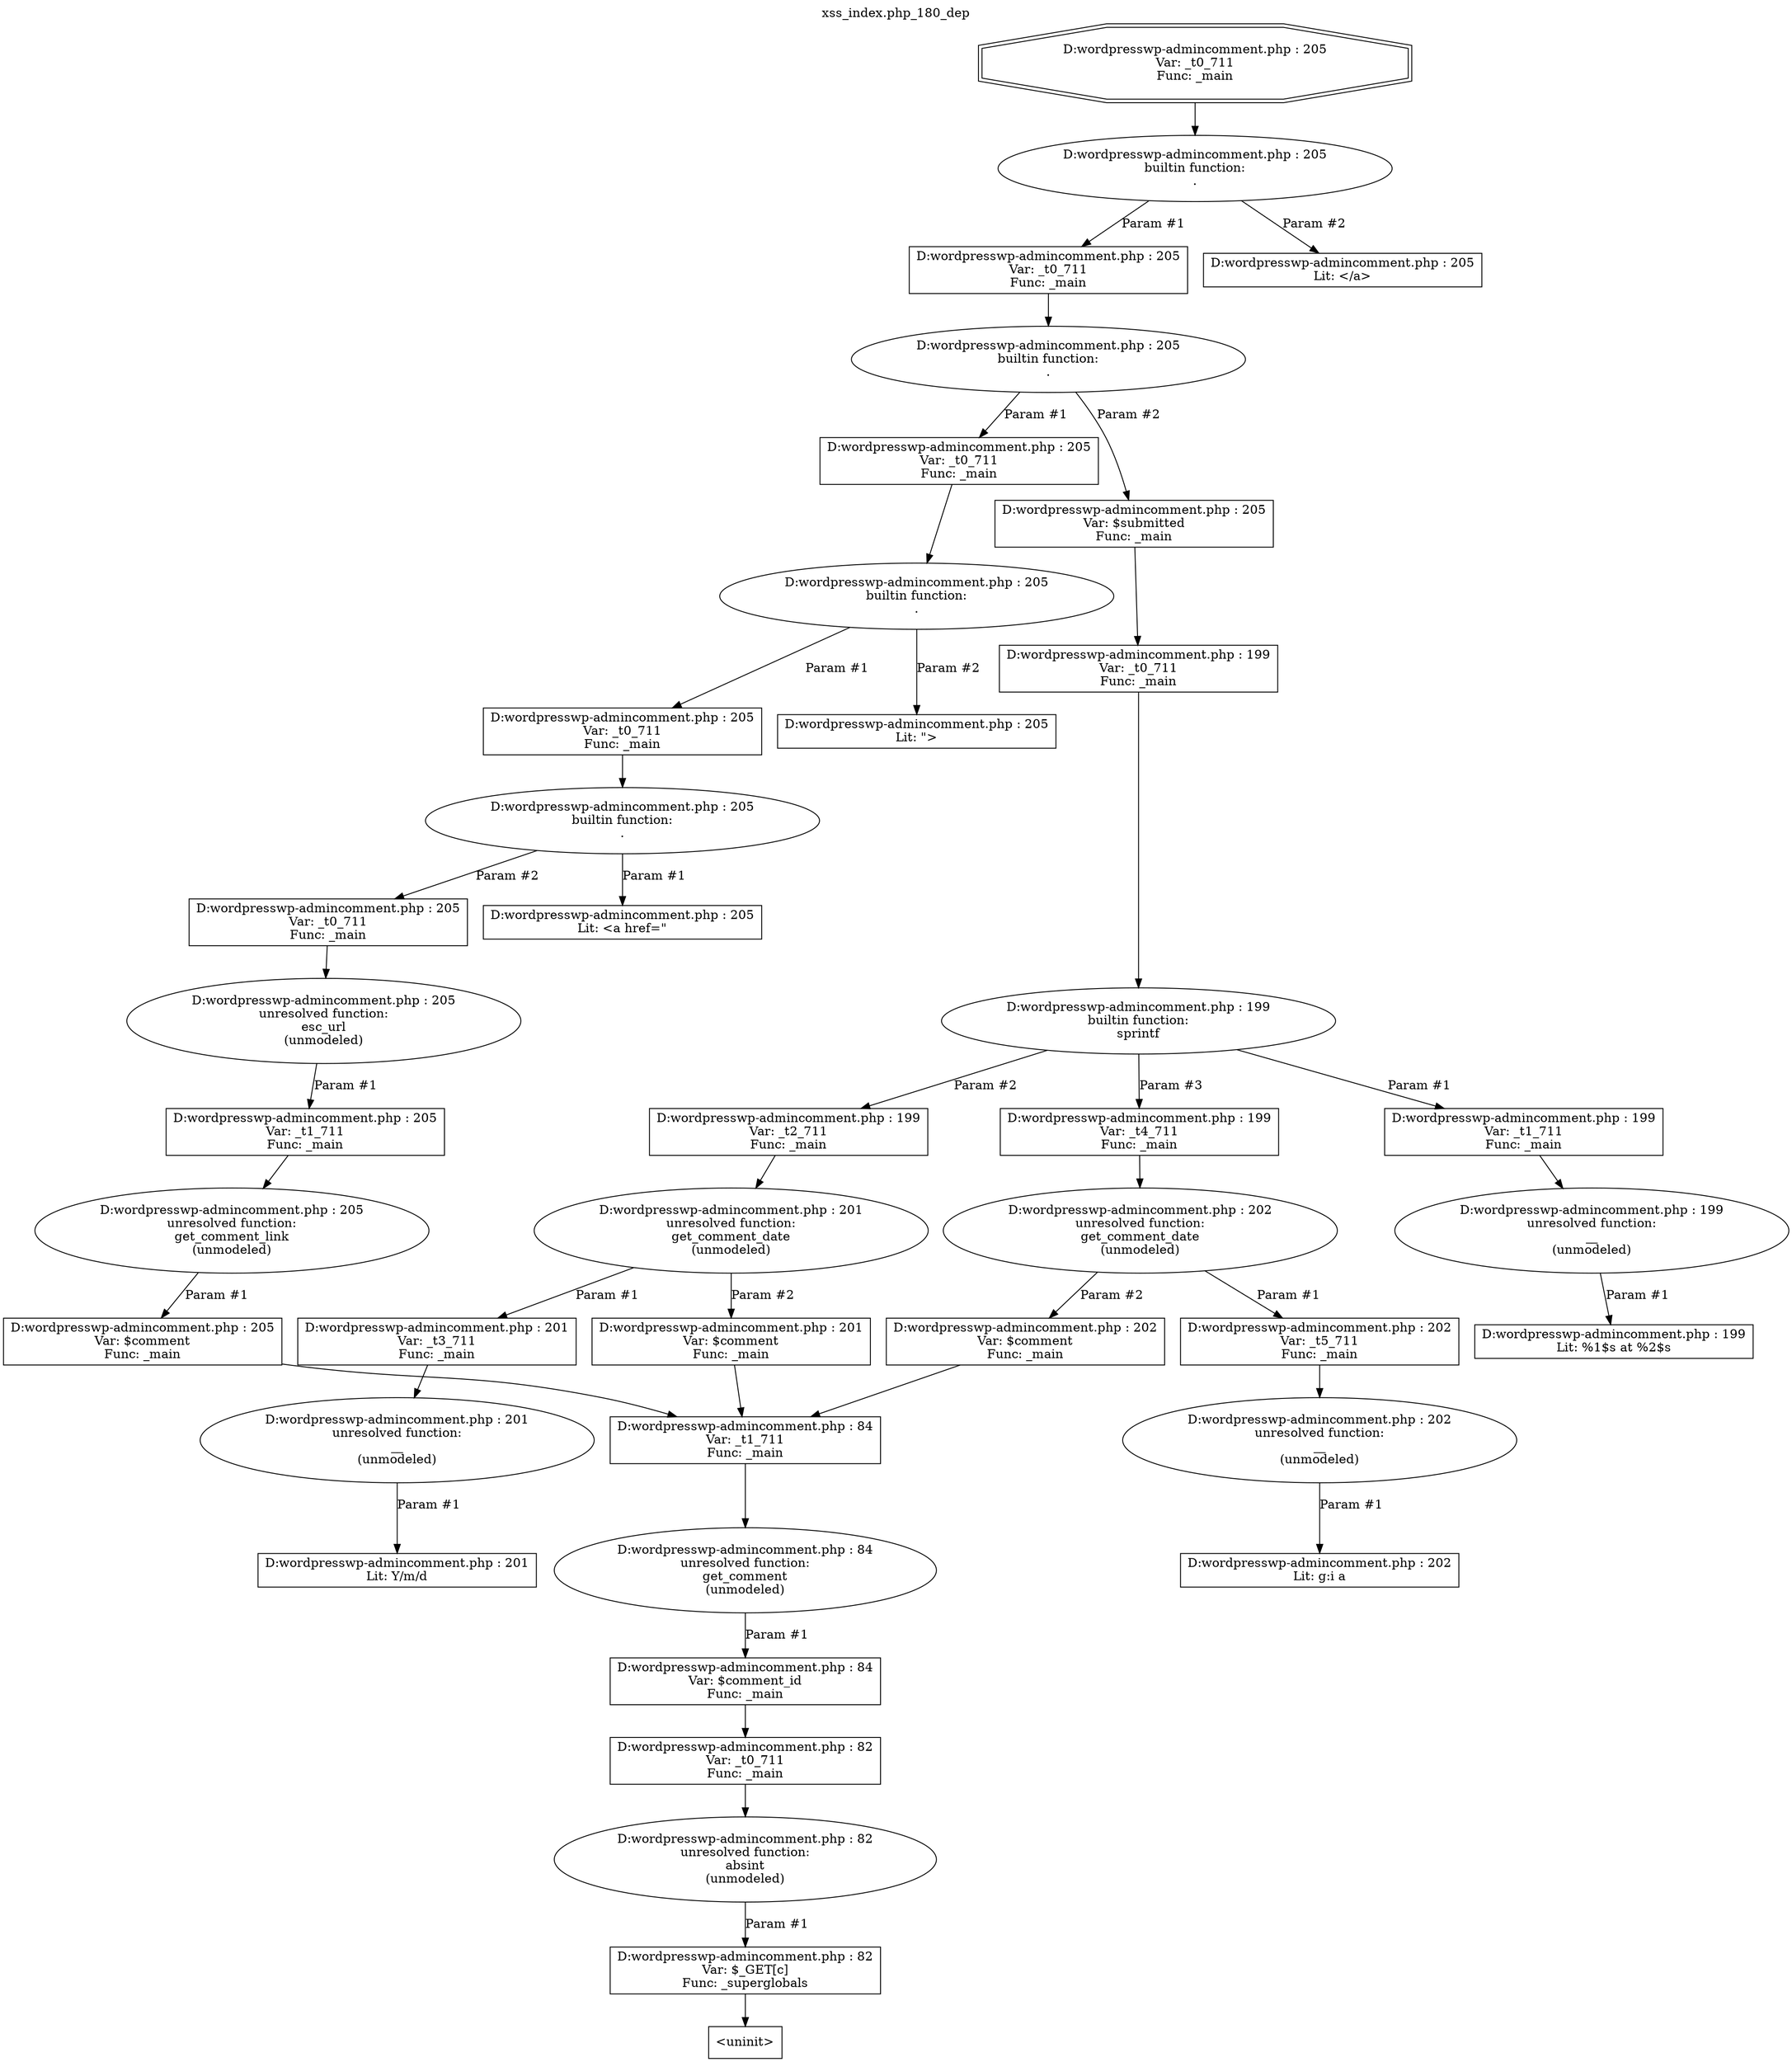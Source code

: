 digraph cfg {
  label="xss_index.php_180_dep";
  labelloc=t;
  n1 [shape=doubleoctagon, label="D:\wordpress\wp-admin\comment.php : 205\nVar: _t0_711\nFunc: _main\n"];
  n2 [shape=ellipse, label="D:\wordpress\wp-admin\comment.php : 205\nbuiltin function:\n.\n"];
  n3 [shape=box, label="D:\wordpress\wp-admin\comment.php : 205\nVar: _t0_711\nFunc: _main\n"];
  n4 [shape=ellipse, label="D:\wordpress\wp-admin\comment.php : 205\nbuiltin function:\n.\n"];
  n5 [shape=box, label="D:\wordpress\wp-admin\comment.php : 205\nVar: _t0_711\nFunc: _main\n"];
  n6 [shape=ellipse, label="D:\wordpress\wp-admin\comment.php : 205\nbuiltin function:\n.\n"];
  n7 [shape=box, label="D:\wordpress\wp-admin\comment.php : 205\nVar: _t0_711\nFunc: _main\n"];
  n8 [shape=ellipse, label="D:\wordpress\wp-admin\comment.php : 205\nbuiltin function:\n.\n"];
  n9 [shape=box, label="D:\wordpress\wp-admin\comment.php : 205\nLit: <a href=\"\n"];
  n10 [shape=box, label="D:\wordpress\wp-admin\comment.php : 205\nVar: _t0_711\nFunc: _main\n"];
  n11 [shape=ellipse, label="D:\wordpress\wp-admin\comment.php : 205\nunresolved function:\nesc_url\n(unmodeled)\n"];
  n12 [shape=box, label="D:\wordpress\wp-admin\comment.php : 205\nVar: _t1_711\nFunc: _main\n"];
  n13 [shape=ellipse, label="D:\wordpress\wp-admin\comment.php : 205\nunresolved function:\nget_comment_link\n(unmodeled)\n"];
  n14 [shape=box, label="D:\wordpress\wp-admin\comment.php : 205\nVar: $comment\nFunc: _main\n"];
  n15 [shape=box, label="D:\wordpress\wp-admin\comment.php : 84\nVar: _t1_711\nFunc: _main\n"];
  n16 [shape=ellipse, label="D:\wordpress\wp-admin\comment.php : 84\nunresolved function:\nget_comment\n(unmodeled)\n"];
  n17 [shape=box, label="D:\wordpress\wp-admin\comment.php : 84\nVar: $comment_id\nFunc: _main\n"];
  n18 [shape=box, label="D:\wordpress\wp-admin\comment.php : 82\nVar: _t0_711\nFunc: _main\n"];
  n19 [shape=ellipse, label="D:\wordpress\wp-admin\comment.php : 82\nunresolved function:\nabsint\n(unmodeled)\n"];
  n20 [shape=box, label="D:\wordpress\wp-admin\comment.php : 82\nVar: $_GET[c]\nFunc: _superglobals\n"];
  n21 [shape=box, label="<uninit>"];
  n22 [shape=box, label="D:\wordpress\wp-admin\comment.php : 205\nLit: \">\n"];
  n23 [shape=box, label="D:\wordpress\wp-admin\comment.php : 205\nVar: $submitted\nFunc: _main\n"];
  n24 [shape=box, label="D:\wordpress\wp-admin\comment.php : 199\nVar: _t0_711\nFunc: _main\n"];
  n25 [shape=ellipse, label="D:\wordpress\wp-admin\comment.php : 199\nbuiltin function:\nsprintf\n"];
  n26 [shape=box, label="D:\wordpress\wp-admin\comment.php : 199\nVar: _t1_711\nFunc: _main\n"];
  n27 [shape=ellipse, label="D:\wordpress\wp-admin\comment.php : 199\nunresolved function:\n__\n(unmodeled)\n"];
  n28 [shape=box, label="D:\wordpress\wp-admin\comment.php : 199\nLit: %1$s at %2$s\n"];
  n29 [shape=box, label="D:\wordpress\wp-admin\comment.php : 199\nVar: _t2_711\nFunc: _main\n"];
  n30 [shape=ellipse, label="D:\wordpress\wp-admin\comment.php : 201\nunresolved function:\nget_comment_date\n(unmodeled)\n"];
  n31 [shape=box, label="D:\wordpress\wp-admin\comment.php : 201\nVar: _t3_711\nFunc: _main\n"];
  n32 [shape=ellipse, label="D:\wordpress\wp-admin\comment.php : 201\nunresolved function:\n__\n(unmodeled)\n"];
  n33 [shape=box, label="D:\wordpress\wp-admin\comment.php : 201\nLit: Y/m/d\n"];
  n34 [shape=box, label="D:\wordpress\wp-admin\comment.php : 201\nVar: $comment\nFunc: _main\n"];
  n35 [shape=box, label="D:\wordpress\wp-admin\comment.php : 199\nVar: _t4_711\nFunc: _main\n"];
  n36 [shape=ellipse, label="D:\wordpress\wp-admin\comment.php : 202\nunresolved function:\nget_comment_date\n(unmodeled)\n"];
  n37 [shape=box, label="D:\wordpress\wp-admin\comment.php : 202\nVar: _t5_711\nFunc: _main\n"];
  n38 [shape=ellipse, label="D:\wordpress\wp-admin\comment.php : 202\nunresolved function:\n__\n(unmodeled)\n"];
  n39 [shape=box, label="D:\wordpress\wp-admin\comment.php : 202\nLit: g:i a\n"];
  n40 [shape=box, label="D:\wordpress\wp-admin\comment.php : 202\nVar: $comment\nFunc: _main\n"];
  n41 [shape=box, label="D:\wordpress\wp-admin\comment.php : 205\nLit: </a>\n"];
  n1 -> n2;
  n3 -> n4;
  n5 -> n6;
  n7 -> n8;
  n8 -> n9[label="Param #1"];
  n8 -> n10[label="Param #2"];
  n10 -> n11;
  n12 -> n13;
  n15 -> n16;
  n18 -> n19;
  n20 -> n21;
  n19 -> n20[label="Param #1"];
  n17 -> n18;
  n16 -> n17[label="Param #1"];
  n14 -> n15;
  n13 -> n14[label="Param #1"];
  n11 -> n12[label="Param #1"];
  n6 -> n7[label="Param #1"];
  n6 -> n22[label="Param #2"];
  n4 -> n5[label="Param #1"];
  n4 -> n23[label="Param #2"];
  n24 -> n25;
  n26 -> n27;
  n27 -> n28[label="Param #1"];
  n25 -> n26[label="Param #1"];
  n25 -> n29[label="Param #2"];
  n25 -> n35[label="Param #3"];
  n29 -> n30;
  n31 -> n32;
  n32 -> n33[label="Param #1"];
  n30 -> n31[label="Param #1"];
  n30 -> n34[label="Param #2"];
  n34 -> n15;
  n35 -> n36;
  n37 -> n38;
  n38 -> n39[label="Param #1"];
  n36 -> n37[label="Param #1"];
  n36 -> n40[label="Param #2"];
  n40 -> n15;
  n23 -> n24;
  n2 -> n3[label="Param #1"];
  n2 -> n41[label="Param #2"];
}
